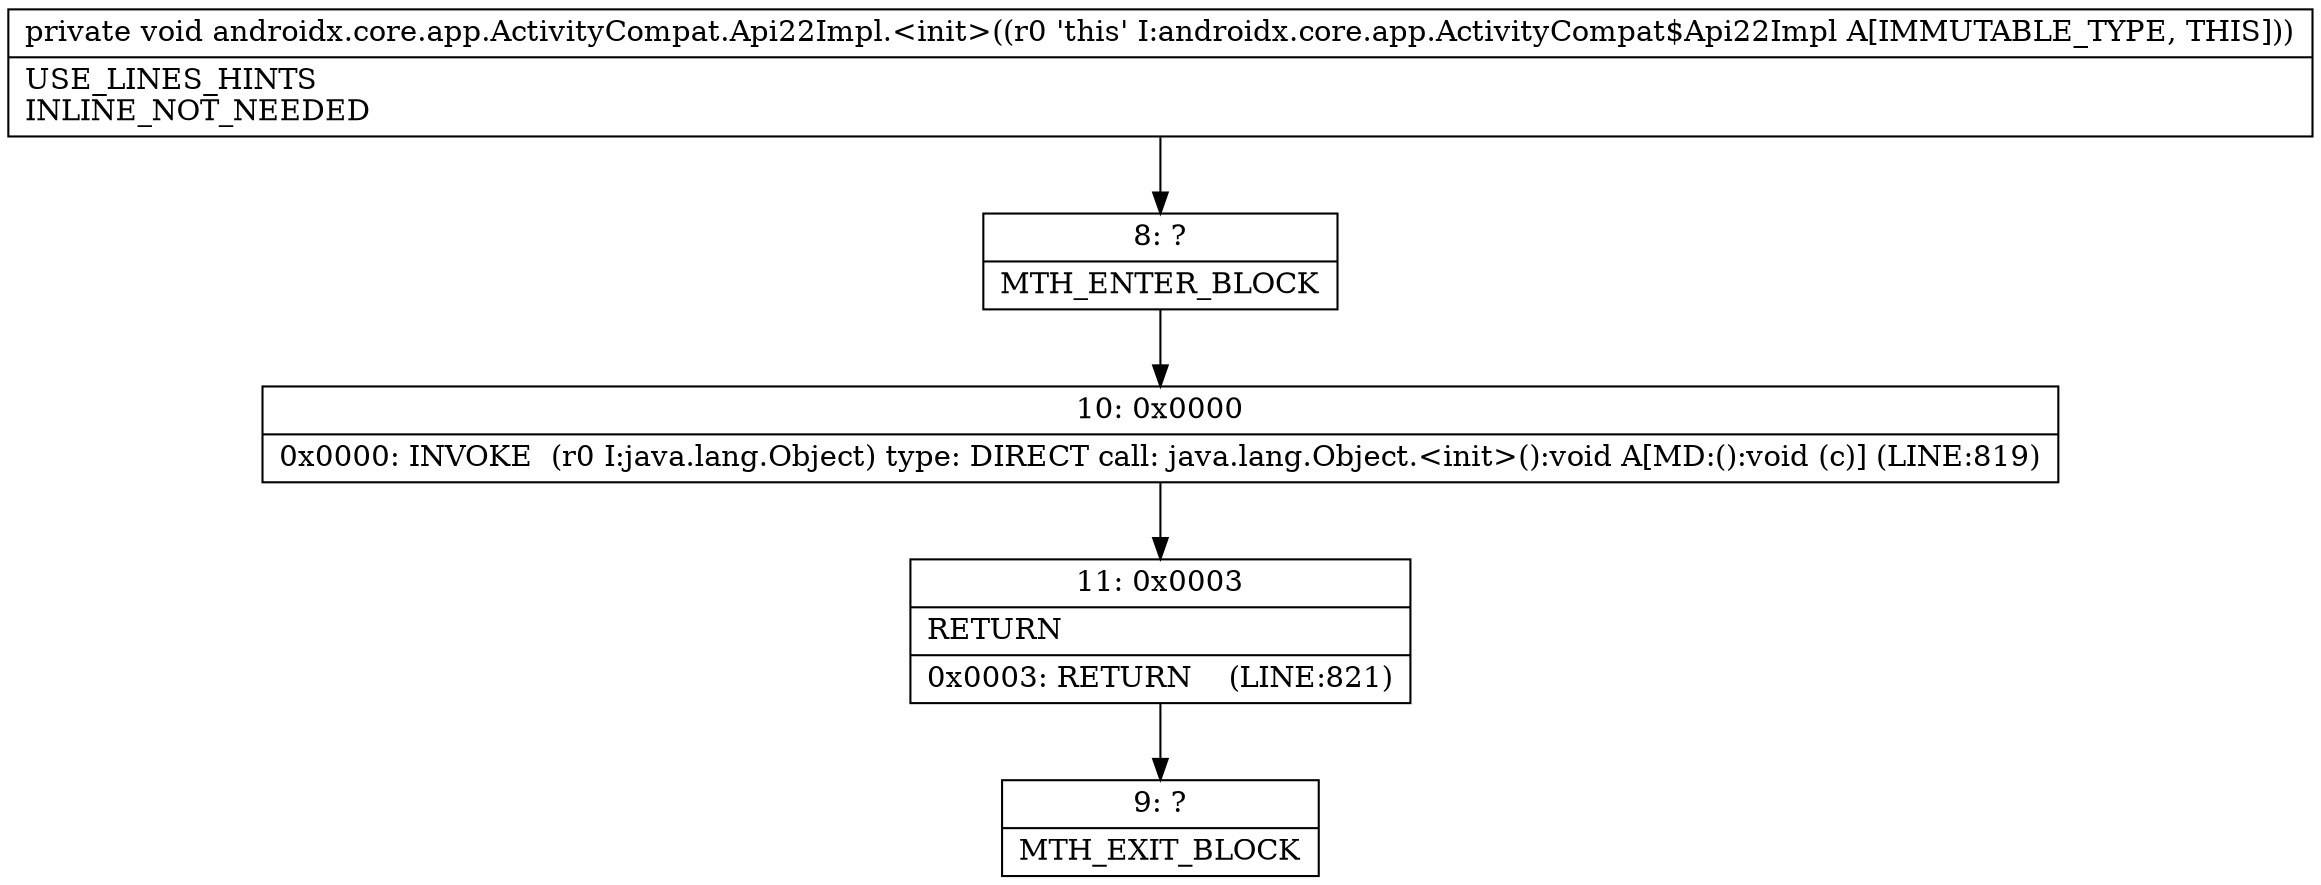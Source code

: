 digraph "CFG forandroidx.core.app.ActivityCompat.Api22Impl.\<init\>()V" {
Node_8 [shape=record,label="{8\:\ ?|MTH_ENTER_BLOCK\l}"];
Node_10 [shape=record,label="{10\:\ 0x0000|0x0000: INVOKE  (r0 I:java.lang.Object) type: DIRECT call: java.lang.Object.\<init\>():void A[MD:():void (c)] (LINE:819)\l}"];
Node_11 [shape=record,label="{11\:\ 0x0003|RETURN\l|0x0003: RETURN    (LINE:821)\l}"];
Node_9 [shape=record,label="{9\:\ ?|MTH_EXIT_BLOCK\l}"];
MethodNode[shape=record,label="{private void androidx.core.app.ActivityCompat.Api22Impl.\<init\>((r0 'this' I:androidx.core.app.ActivityCompat$Api22Impl A[IMMUTABLE_TYPE, THIS]))  | USE_LINES_HINTS\lINLINE_NOT_NEEDED\l}"];
MethodNode -> Node_8;Node_8 -> Node_10;
Node_10 -> Node_11;
Node_11 -> Node_9;
}

